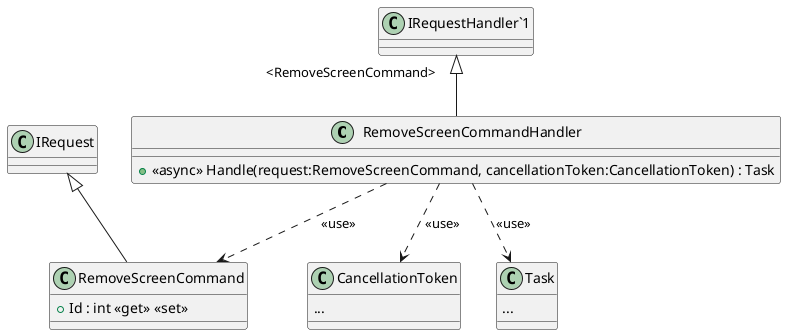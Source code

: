 @startuml
class RemoveScreenCommandHandler {
    + <<async>> Handle(request:RemoveScreenCommand, cancellationToken:CancellationToken) : Task
}
"IRequestHandler`1" "<RemoveScreenCommand>" <|-- RemoveScreenCommandHandler
class CancellationToken {
...
}
RemoveScreenCommandHandler ..> CancellationToken: <<use>>
RemoveScreenCommandHandler ..> RemoveScreenCommand: <<use>>
class RemoveScreenCommand {
    + Id : int <<get>> <<set>>
}
IRequest <|-- RemoveScreenCommand
class Task {
...
}
RemoveScreenCommandHandler ..> Task: <<use>>
@enduml